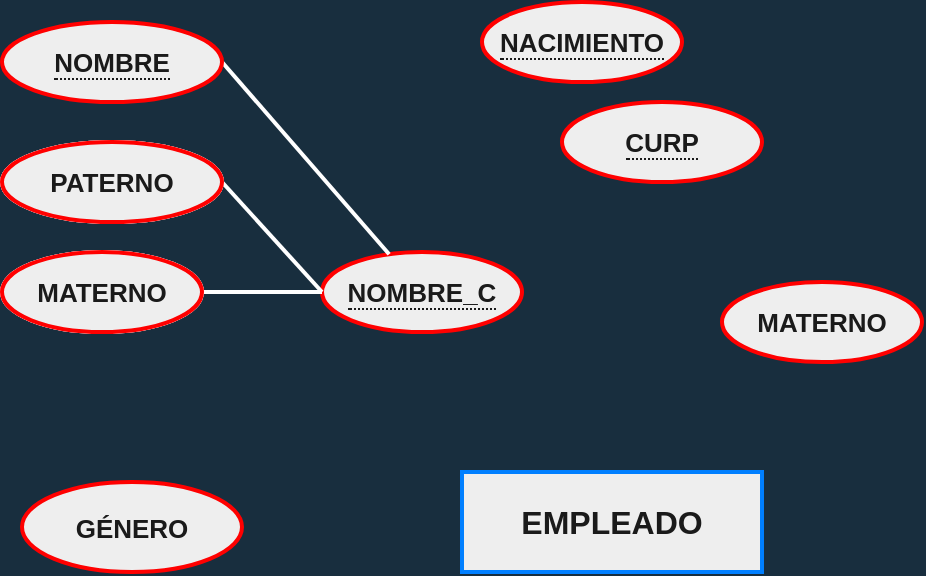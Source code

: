 <mxfile version="13.9.9" type="device"><diagram id="Cr8rwhKdKpi9vluvS5JP" name="Página-1"><mxGraphModel dx="1133" dy="771" grid="1" gridSize="10" guides="1" tooltips="1" connect="1" arrows="0" fold="1" page="1" pageScale="1" pageWidth="827" pageHeight="1169" background="#182E3E" math="0" shadow="0"><root><mxCell id="0"/><mxCell id="1" parent="0"/><mxCell id="9bCEXv4croC0r56C43FN-2" value="EMPLEADO" style="whiteSpace=wrap;html=1;align=center;strokeWidth=2;fontSize=16;fontStyle=1;fillColor=#EEEEEE;fontColor=#1A1A1A;strokeColor=#007FFF;" vertex="1" parent="1"><mxGeometry x="400" y="435" width="150" height="50" as="geometry"/></mxCell><mxCell id="9bCEXv4croC0r56C43FN-3" value="&lt;span style=&quot;border-bottom: 1px dotted ; font-size: 13px&quot;&gt;NOMBRE_C&lt;/span&gt;" style="ellipse;whiteSpace=wrap;html=1;align=center;strokeWidth=2;fontSize=13;fontStyle=1;fillColor=#EEEEEE;fontColor=#1A1A1A;strokeColor=#FF0000;" vertex="1" parent="1"><mxGeometry x="330" y="325" width="100" height="40" as="geometry"/></mxCell><mxCell id="9bCEXv4croC0r56C43FN-14" style="rounded=1;sketch=0;orthogonalLoop=1;jettySize=auto;html=1;exitX=1;exitY=0.5;exitDx=0;exitDy=0;entryX=0;entryY=0.5;entryDx=0;entryDy=0;endArrow=none;endFill=0;strokeColor=#FFFFFF;strokeWidth=2;fontColor=#FFFFFF;startArrow=none;startFill=0;" edge="1" parent="1" source="9bCEXv4croC0r56C43FN-4" target="9bCEXv4croC0r56C43FN-3"><mxGeometry relative="1" as="geometry"/></mxCell><mxCell id="9bCEXv4croC0r56C43FN-4" value="&lt;span style=&quot;border-bottom: 1px dotted ; font-size: 13px&quot;&gt;MATERNO&lt;/span&gt;" style="ellipse;whiteSpace=wrap;html=1;align=center;strokeWidth=2;fontSize=13;fontStyle=1;verticalAlign=middle;strokeColor=#FFFFFF;fillColor=#EEEEEE;fontColor=#1A1A1A;" vertex="1" parent="1"><mxGeometry x="170" y="325" width="100" height="40" as="geometry"/></mxCell><mxCell id="9bCEXv4croC0r56C43FN-13" style="rounded=1;sketch=0;orthogonalLoop=1;jettySize=auto;html=1;exitX=1;exitY=0.5;exitDx=0;exitDy=0;entryX=0;entryY=0.5;entryDx=0;entryDy=0;strokeColor=#FFFFFF;fontColor=#FFFFFF;endArrow=none;endFill=0;strokeWidth=2;" edge="1" parent="1" source="9bCEXv4croC0r56C43FN-6" target="9bCEXv4croC0r56C43FN-3"><mxGeometry relative="1" as="geometry"/></mxCell><mxCell id="9bCEXv4croC0r56C43FN-6" value="PATERNO" style="ellipse;whiteSpace=wrap;html=1;align=center;strokeWidth=2;fontSize=13;fontStyle=1;verticalAlign=middle;strokeColor=#FFFFFF;fillColor=#EEEEEE;fontColor=#1A1A1A;" vertex="1" parent="1"><mxGeometry x="170" y="270" width="110" height="40" as="geometry"/></mxCell><mxCell id="9bCEXv4croC0r56C43FN-15" value="&lt;span style=&quot;border-bottom: 1px dotted ; font-size: 13px&quot;&gt;MATERNO&lt;/span&gt;" style="ellipse;whiteSpace=wrap;html=1;align=center;strokeWidth=2;fontSize=13;fontStyle=1;verticalAlign=middle;strokeColor=#FFFFFF;fillColor=#EEEEEE;fontColor=#1A1A1A;" vertex="1" parent="1"><mxGeometry x="170" y="325" width="100" height="40" as="geometry"/></mxCell><mxCell id="9bCEXv4croC0r56C43FN-16" value="PATERNO" style="ellipse;whiteSpace=wrap;html=1;align=center;strokeWidth=2;fontSize=13;fontStyle=1;verticalAlign=middle;strokeColor=#FFFFFF;fillColor=#EEEEEE;fontColor=#1A1A1A;" vertex="1" parent="1"><mxGeometry x="170" y="270" width="110" height="40" as="geometry"/></mxCell><mxCell id="9bCEXv4croC0r56C43FN-17" value="MATERNO" style="ellipse;whiteSpace=wrap;html=1;align=center;strokeWidth=2;fontSize=13;fontStyle=1;verticalAlign=middle;fillColor=#EEEEEE;fontColor=#1A1A1A;strokeColor=#FF0000;" vertex="1" parent="1"><mxGeometry x="170" y="325" width="100" height="40" as="geometry"/></mxCell><mxCell id="9bCEXv4croC0r56C43FN-18" value="PATERNO" style="ellipse;whiteSpace=wrap;html=1;align=center;strokeWidth=2;fontSize=13;fontStyle=1;verticalAlign=middle;fillColor=#EEEEEE;fontColor=#1A1A1A;strokeColor=#FF0000;" vertex="1" parent="1"><mxGeometry x="170" y="270" width="110" height="40" as="geometry"/></mxCell><mxCell id="9bCEXv4croC0r56C43FN-20" style="edgeStyle=none;rounded=1;sketch=0;orthogonalLoop=1;jettySize=auto;html=1;exitX=1;exitY=0.5;exitDx=0;exitDy=0;startArrow=none;startFill=0;endArrow=none;endFill=0;strokeColor=#FFFFFF;strokeWidth=2;fontColor=#FFFFFF;" edge="1" parent="1" source="9bCEXv4croC0r56C43FN-19" target="9bCEXv4croC0r56C43FN-3"><mxGeometry relative="1" as="geometry"><mxPoint x="330" y="320" as="targetPoint"/></mxGeometry></mxCell><mxCell id="9bCEXv4croC0r56C43FN-19" value="&lt;span style=&quot;border-bottom: 1px dotted ; font-size: 13px&quot;&gt;NOMBRE&lt;/span&gt;" style="ellipse;whiteSpace=wrap;html=1;align=center;strokeWidth=2;fontSize=13;fontStyle=1;verticalAlign=middle;fillColor=#EEEEEE;fontColor=#1A1A1A;strokeColor=#FF0000;" vertex="1" parent="1"><mxGeometry x="170" y="210" width="110" height="40" as="geometry"/></mxCell><mxCell id="9bCEXv4croC0r56C43FN-22" value="GÉNERO" style="ellipse;whiteSpace=wrap;html=1;align=center;strokeWidth=2;fontSize=13;fontStyle=1;verticalAlign=middle;fillColor=#EEEEEE;fontColor=#1A1A1A;strokeColor=#FF0000;" vertex="1" parent="1"><mxGeometry x="180" y="440" width="110" height="45" as="geometry"/></mxCell><mxCell id="9bCEXv4croC0r56C43FN-23" value="&lt;span style=&quot;border-bottom: 1px dotted ; font-size: 13px&quot;&gt;NACIMIENTO&lt;/span&gt;" style="ellipse;whiteSpace=wrap;html=1;align=center;strokeWidth=2;fontSize=13;fontStyle=1;verticalAlign=middle;fillColor=#EEEEEE;fontColor=#1A1A1A;strokeColor=#FF0000;" vertex="1" parent="1"><mxGeometry x="410" y="200" width="100" height="40" as="geometry"/></mxCell><mxCell id="9bCEXv4croC0r56C43FN-24" value="&lt;span style=&quot;border-bottom: 1px dotted ; font-size: 13px&quot;&gt;CURP&lt;/span&gt;" style="ellipse;whiteSpace=wrap;html=1;align=center;strokeWidth=2;fontSize=13;fontStyle=1;verticalAlign=middle;fillColor=#EEEEEE;fontColor=#1A1A1A;strokeColor=#FF0000;" vertex="1" parent="1"><mxGeometry x="450" y="250" width="100" height="40" as="geometry"/></mxCell><mxCell id="9bCEXv4croC0r56C43FN-26" value="MATERNO" style="ellipse;whiteSpace=wrap;html=1;align=center;strokeWidth=2;fontSize=13;fontStyle=1;verticalAlign=middle;fillColor=#EEEEEE;fontColor=#1A1A1A;strokeColor=#FF0000;" vertex="1" parent="1"><mxGeometry x="530" y="340" width="100" height="40" as="geometry"/></mxCell></root></mxGraphModel></diagram></mxfile>